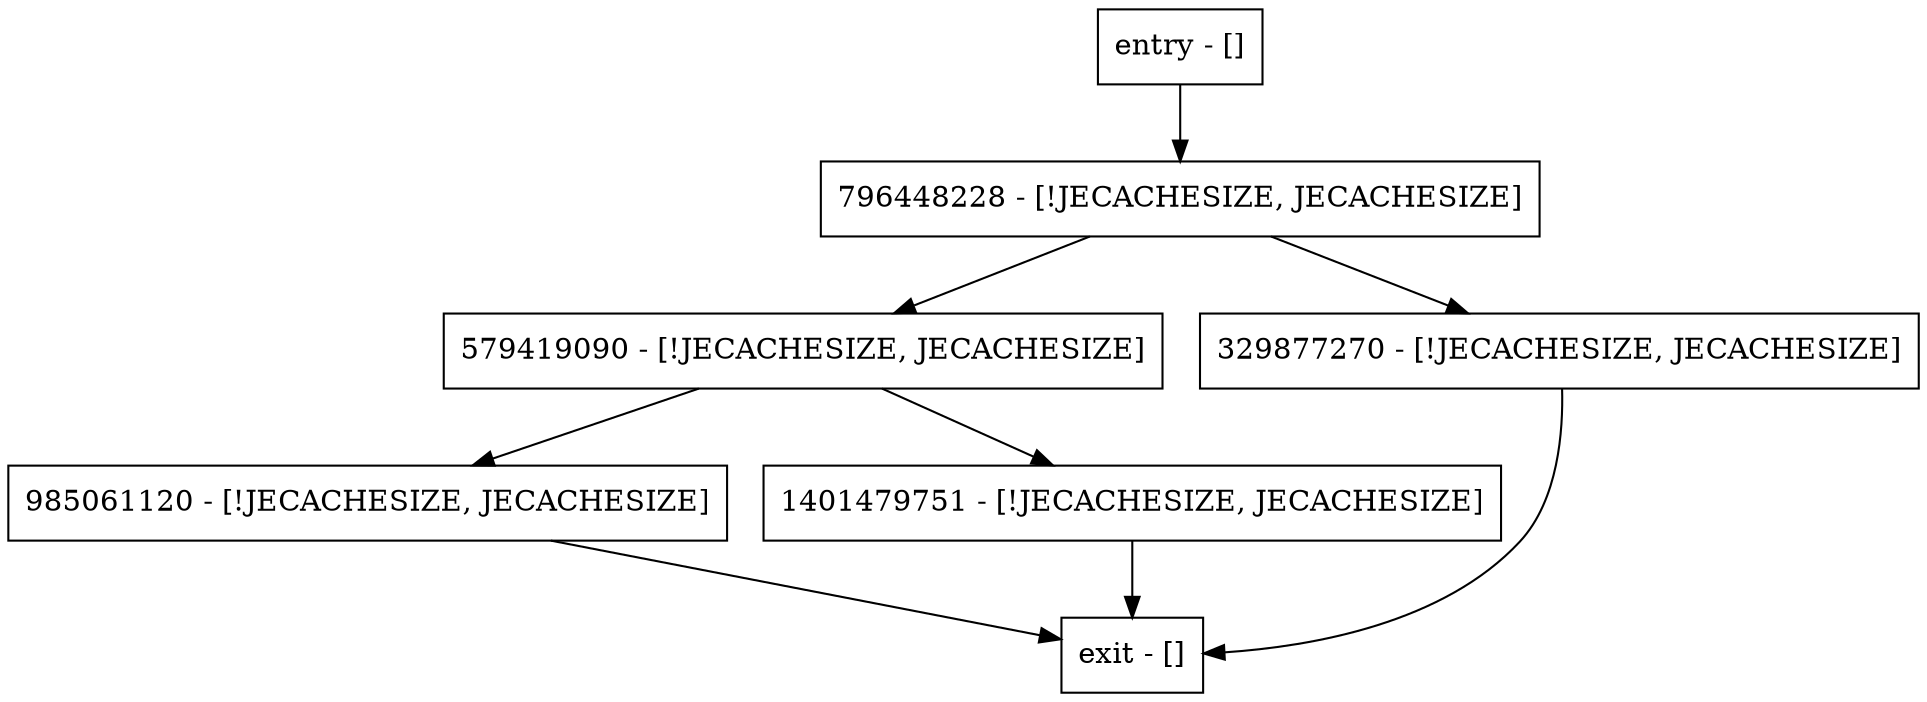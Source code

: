 digraph loadVLSN {
node [shape=record];
entry [label="entry - []"];
exit [label="exit - []"];
579419090 [label="579419090 - [!JECACHESIZE, JECACHESIZE]"];
985061120 [label="985061120 - [!JECACHESIZE, JECACHESIZE]"];
329877270 [label="329877270 - [!JECACHESIZE, JECACHESIZE]"];
1401479751 [label="1401479751 - [!JECACHESIZE, JECACHESIZE]"];
796448228 [label="796448228 - [!JECACHESIZE, JECACHESIZE]"];
entry;
exit;
entry -> 796448228;
579419090 -> 985061120;
579419090 -> 1401479751;
985061120 -> exit;
329877270 -> exit;
1401479751 -> exit;
796448228 -> 579419090;
796448228 -> 329877270;
}
